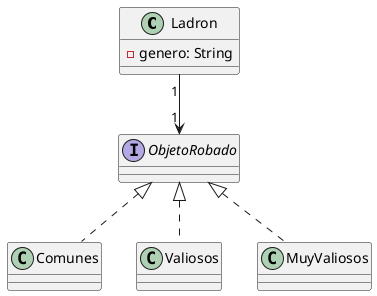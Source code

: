 @startuml

class Ladron {
    - genero: String
}

interface ObjetoRobado

class Comunes implements ObjetoRobado
class Valiosos implements ObjetoRobado
class MuyValiosos implements ObjetoRobado

Ladron "1" --> "1" ObjetoRobado

@enduml
